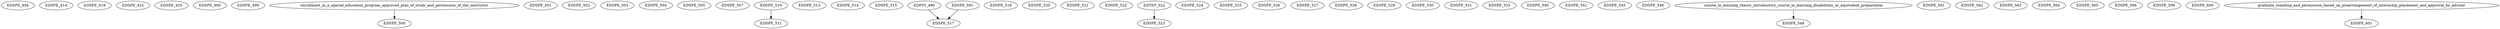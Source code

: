 digraph G {
    EDSPE_404;
    EDSPE_414;
    EDSPE_419;
    EDSPE_422;
    EDSPE_435;
    EDSPE_460;
    EDSPE_499;
    edge [color=black];
    enrollment_in_a_special_education_program_approved_plan_of_study_and_permission_of_the_instructor -> EDSPE_500;
    EDSPE_501;
    EDSPE_502;
    EDSPE_503;
    EDSPE_504;
    EDSPE_505;
    EDSPE_507;
    EDSPE_510;
    edge [color=black];
    EDSPE_510 -> EDSPE_511;
    EDSPE_513;
    EDSPE_514;
    EDSPE_515;
    edge [color=black];
    EDPSY_490 -> EDSPE_517;
    EDSPE_591 -> EDSPE_517;
    EDSPE_518;
    EDSPE_520;
    EDSPE_521;
    EDSPE_522;
    edge [color=black];
    EDTEP_522 -> EDSPE_523;
    EDSPE_524;
    EDSPE_525;
    EDSPE_526;
    EDSPE_527;
    EDSPE_528;
    EDSPE_529;
    EDSPE_530;
    EDSPE_531;
    EDSPE_532;
    EDSPE_540;
    EDSPE_541;
    EDSPE_545;
    EDSPE_546;
    edge [color=black];
    course_in_learning_theory_introductory_course_in_learning_disabilities_or_equivalent_preparation -> EDSPE_548;
    EDSPE_561;
    EDSPE_562;
    EDSPE_563;
    EDSPE_564;
    EDSPE_565;
    EDSPE_566;
    EDSPE_599;
    EDSPE_600;
    edge [color=black];
    graduate_standing_and_permission_based_on_prearrangement_of_internship_placement_and_approval_by_adviser -> EDSPE_601;
}
